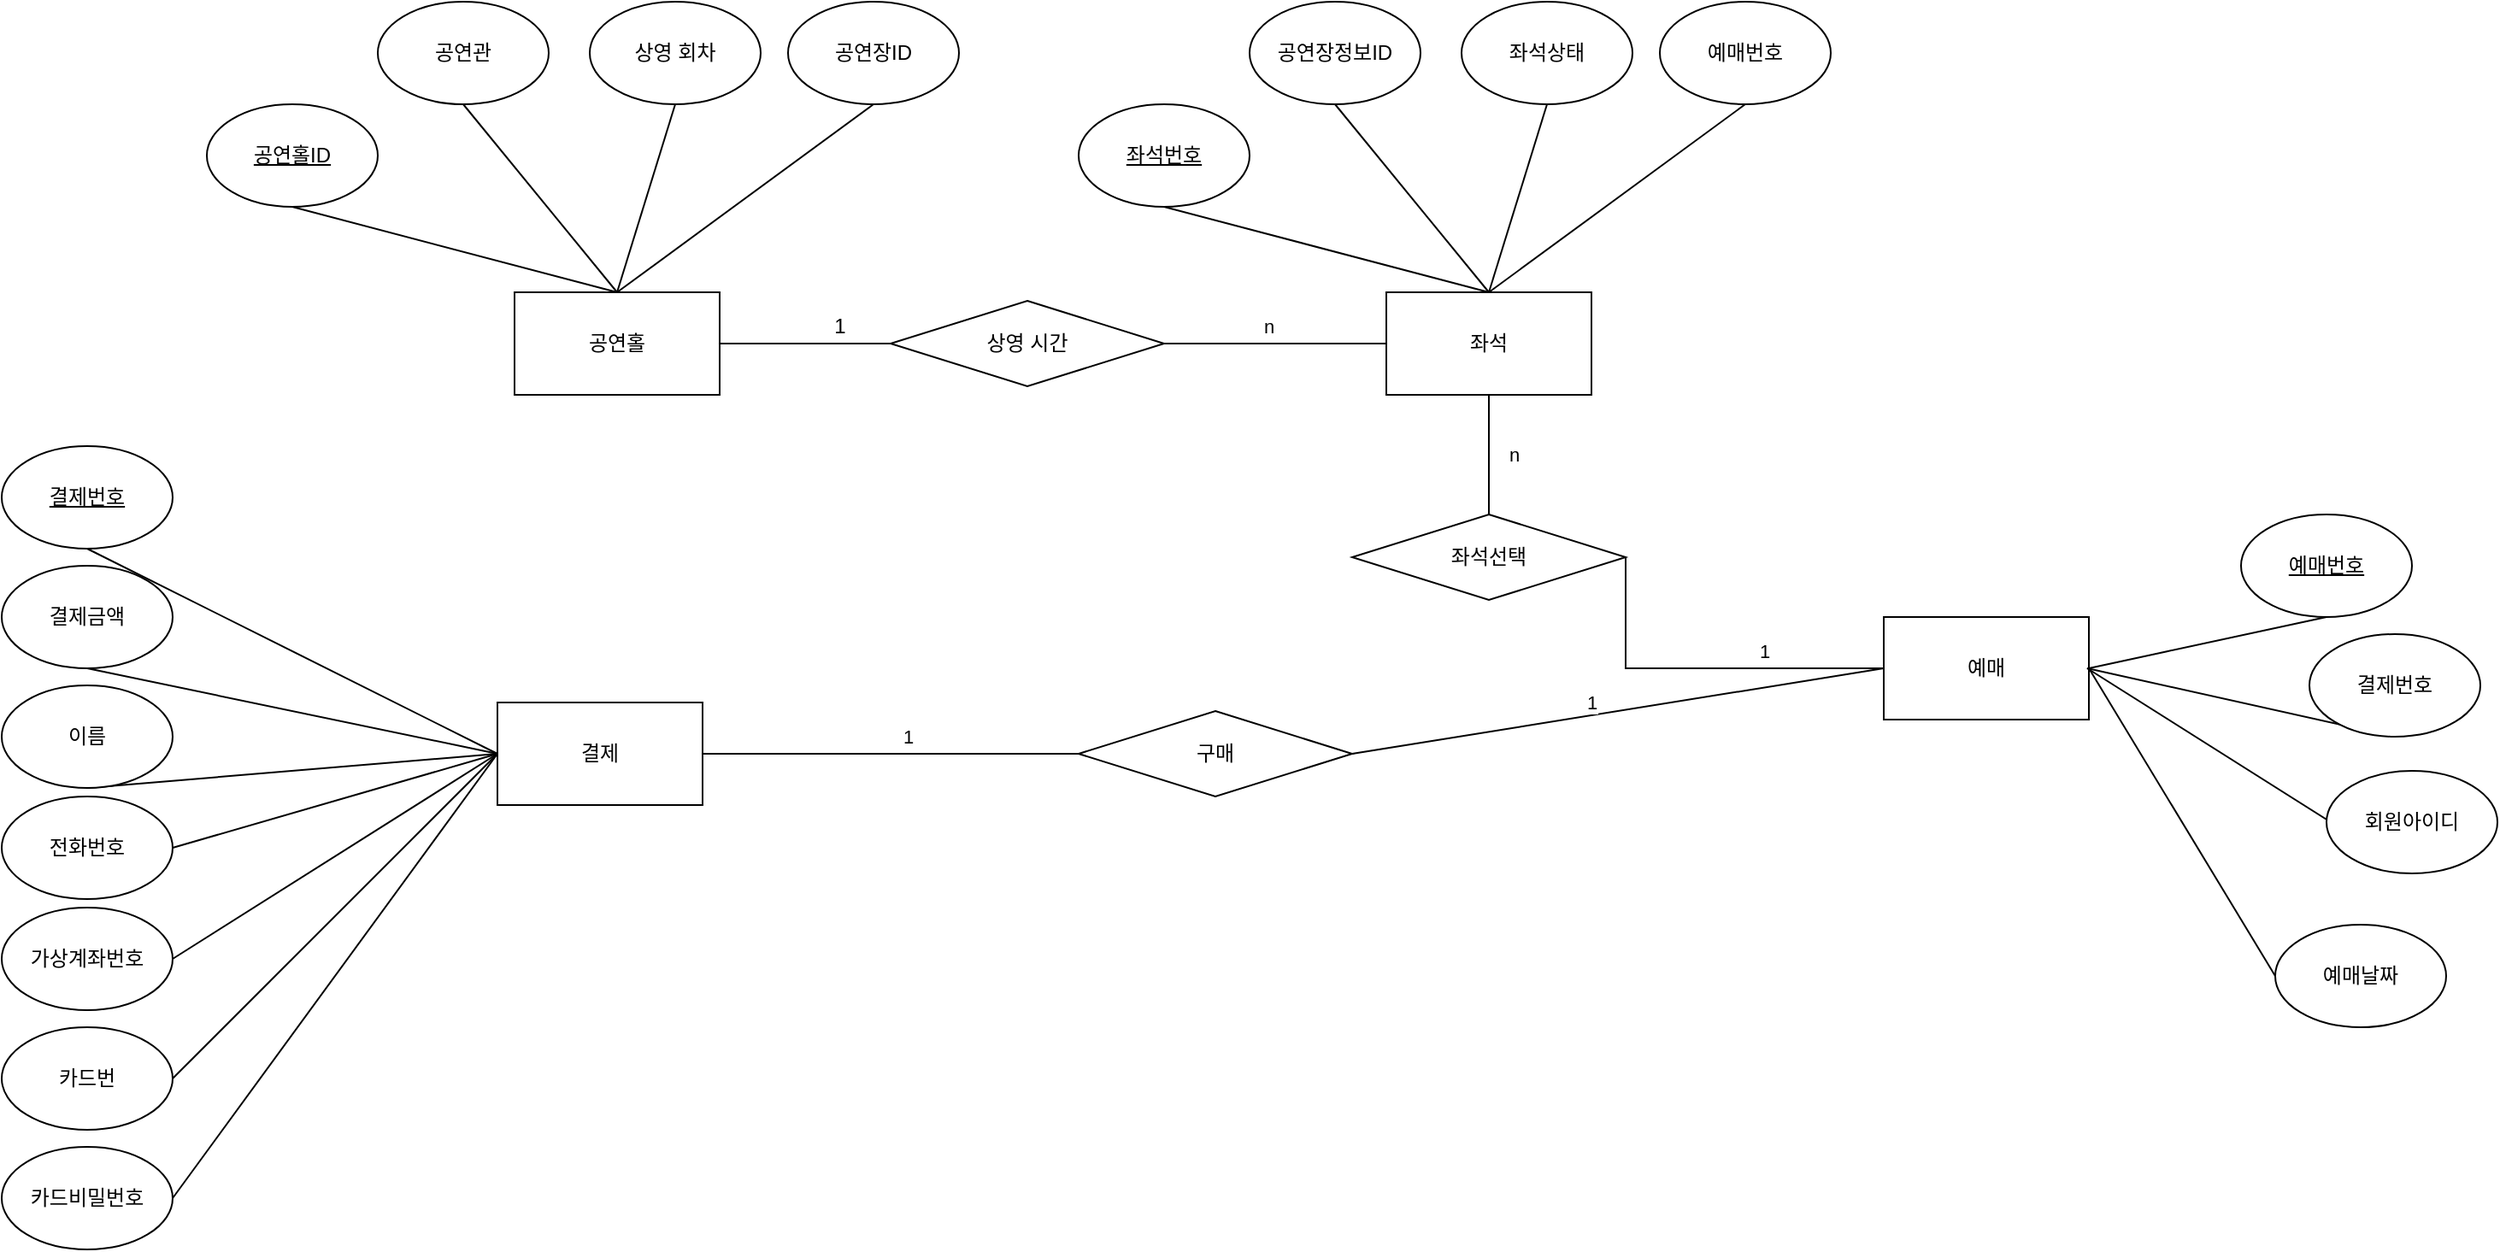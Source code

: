 <mxfile version="21.0.6" type="device"><diagram name="페이지-1" id="c51uTDBn1GBcWXDLXXov"><mxGraphModel dx="1434" dy="788" grid="1" gridSize="10" guides="1" tooltips="1" connect="1" arrows="1" fold="1" page="1" pageScale="1" pageWidth="827" pageHeight="1169" math="0" shadow="0"><root><mxCell id="0"/><mxCell id="1" parent="0"/><mxCell id="e245ka6OgNEbkDZHoFYK-1" value="공연홀" style="rounded=0;whiteSpace=wrap;html=1;" parent="1" vertex="1"><mxGeometry x="320" y="200" width="120" height="60" as="geometry"/></mxCell><mxCell id="e245ka6OgNEbkDZHoFYK-2" value="" style="endArrow=none;html=1;rounded=0;exitX=0.5;exitY=0;exitDx=0;exitDy=0;entryX=0.5;entryY=1;entryDx=0;entryDy=0;" parent="1" source="e245ka6OgNEbkDZHoFYK-1" target="e245ka6OgNEbkDZHoFYK-7" edge="1"><mxGeometry width="50" height="50" relative="1" as="geometry"><mxPoint x="410" y="130" as="sourcePoint"/><mxPoint x="490" y="150" as="targetPoint"/></mxGeometry></mxCell><mxCell id="e245ka6OgNEbkDZHoFYK-3" value="" style="endArrow=none;html=1;rounded=0;exitX=0.5;exitY=1;exitDx=0;exitDy=0;" parent="1" source="e245ka6OgNEbkDZHoFYK-6" edge="1"><mxGeometry width="50" height="50" relative="1" as="geometry"><mxPoint x="380" y="160" as="sourcePoint"/><mxPoint x="380" y="200" as="targetPoint"/></mxGeometry></mxCell><mxCell id="e245ka6OgNEbkDZHoFYK-4" value="" style="endArrow=none;html=1;rounded=0;exitX=0.5;exitY=1;exitDx=0;exitDy=0;" parent="1" source="e245ka6OgNEbkDZHoFYK-8" edge="1"><mxGeometry width="50" height="50" relative="1" as="geometry"><mxPoint x="210" y="140" as="sourcePoint"/><mxPoint x="380" y="200" as="targetPoint"/></mxGeometry></mxCell><mxCell id="e245ka6OgNEbkDZHoFYK-6" value="공연관" style="ellipse;whiteSpace=wrap;html=1;" parent="1" vertex="1"><mxGeometry x="240" y="30" width="100" height="60" as="geometry"/></mxCell><mxCell id="e245ka6OgNEbkDZHoFYK-7" value="상영 회차" style="ellipse;whiteSpace=wrap;html=1;" parent="1" vertex="1"><mxGeometry x="364" y="30" width="100" height="60" as="geometry"/></mxCell><mxCell id="e245ka6OgNEbkDZHoFYK-8" value="&lt;u&gt;공연홀ID&lt;/u&gt;" style="ellipse;whiteSpace=wrap;html=1;" parent="1" vertex="1"><mxGeometry x="140" y="90" width="100" height="60" as="geometry"/></mxCell><mxCell id="e245ka6OgNEbkDZHoFYK-10" value="공연장ID" style="ellipse;whiteSpace=wrap;html=1;" parent="1" vertex="1"><mxGeometry x="480" y="30" width="100" height="60" as="geometry"/></mxCell><mxCell id="e245ka6OgNEbkDZHoFYK-11" value="" style="endArrow=none;html=1;rounded=0;exitX=0.5;exitY=0;exitDx=0;exitDy=0;entryX=0.5;entryY=1;entryDx=0;entryDy=0;" parent="1" source="e245ka6OgNEbkDZHoFYK-1" target="e245ka6OgNEbkDZHoFYK-10" edge="1"><mxGeometry width="50" height="50" relative="1" as="geometry"><mxPoint x="390" y="210" as="sourcePoint"/><mxPoint x="424" y="100" as="targetPoint"/></mxGeometry></mxCell><mxCell id="e245ka6OgNEbkDZHoFYK-12" value="좌석" style="rounded=0;whiteSpace=wrap;html=1;" parent="1" vertex="1"><mxGeometry x="830" y="200" width="120" height="60" as="geometry"/></mxCell><mxCell id="e245ka6OgNEbkDZHoFYK-13" value="" style="endArrow=none;html=1;rounded=0;exitX=0.5;exitY=0;exitDx=0;exitDy=0;entryX=0.5;entryY=1;entryDx=0;entryDy=0;" parent="1" source="e245ka6OgNEbkDZHoFYK-12" target="e245ka6OgNEbkDZHoFYK-17" edge="1"><mxGeometry width="50" height="50" relative="1" as="geometry"><mxPoint x="920" y="130" as="sourcePoint"/><mxPoint x="1000" y="150" as="targetPoint"/></mxGeometry></mxCell><mxCell id="e245ka6OgNEbkDZHoFYK-14" value="" style="endArrow=none;html=1;rounded=0;exitX=0.5;exitY=1;exitDx=0;exitDy=0;" parent="1" source="e245ka6OgNEbkDZHoFYK-16" edge="1"><mxGeometry width="50" height="50" relative="1" as="geometry"><mxPoint x="890" y="160" as="sourcePoint"/><mxPoint x="890" y="200" as="targetPoint"/></mxGeometry></mxCell><mxCell id="e245ka6OgNEbkDZHoFYK-15" value="" style="endArrow=none;html=1;rounded=0;exitX=0.5;exitY=1;exitDx=0;exitDy=0;" parent="1" source="e245ka6OgNEbkDZHoFYK-18" edge="1"><mxGeometry width="50" height="50" relative="1" as="geometry"><mxPoint x="720" y="140" as="sourcePoint"/><mxPoint x="890" y="200" as="targetPoint"/></mxGeometry></mxCell><mxCell id="e245ka6OgNEbkDZHoFYK-16" value="공연장정보ID" style="ellipse;whiteSpace=wrap;html=1;" parent="1" vertex="1"><mxGeometry x="750" y="30" width="100" height="60" as="geometry"/></mxCell><mxCell id="e245ka6OgNEbkDZHoFYK-17" value="좌석상태" style="ellipse;whiteSpace=wrap;html=1;" parent="1" vertex="1"><mxGeometry x="874" y="30" width="100" height="60" as="geometry"/></mxCell><mxCell id="e245ka6OgNEbkDZHoFYK-18" value="&lt;u&gt;좌석번호&lt;/u&gt;" style="ellipse;whiteSpace=wrap;html=1;" parent="1" vertex="1"><mxGeometry x="650" y="90" width="100" height="60" as="geometry"/></mxCell><mxCell id="e245ka6OgNEbkDZHoFYK-19" value="예매번호" style="ellipse;whiteSpace=wrap;html=1;" parent="1" vertex="1"><mxGeometry x="990" y="30" width="100" height="60" as="geometry"/></mxCell><mxCell id="e245ka6OgNEbkDZHoFYK-20" value="" style="endArrow=none;html=1;rounded=0;exitX=0.5;exitY=0;exitDx=0;exitDy=0;entryX=0.5;entryY=1;entryDx=0;entryDy=0;" parent="1" source="e245ka6OgNEbkDZHoFYK-12" target="e245ka6OgNEbkDZHoFYK-19" edge="1"><mxGeometry width="50" height="50" relative="1" as="geometry"><mxPoint x="900" y="210" as="sourcePoint"/><mxPoint x="934" y="100" as="targetPoint"/></mxGeometry></mxCell><mxCell id="e245ka6OgNEbkDZHoFYK-21" value="예매" style="rounded=0;whiteSpace=wrap;html=1;" parent="1" vertex="1"><mxGeometry x="1121" y="390" width="120" height="60" as="geometry"/></mxCell><mxCell id="e245ka6OgNEbkDZHoFYK-22" value="" style="endArrow=none;html=1;rounded=0;entryX=0.5;entryY=1;entryDx=0;entryDy=0;" parent="1" target="e245ka6OgNEbkDZHoFYK-26" edge="1"><mxGeometry width="50" height="50" relative="1" as="geometry"><mxPoint x="1240" y="420" as="sourcePoint"/><mxPoint x="1534" y="470" as="targetPoint"/></mxGeometry></mxCell><mxCell id="e245ka6OgNEbkDZHoFYK-23" value="" style="endArrow=none;html=1;rounded=0;exitX=0.5;exitY=1;exitDx=0;exitDy=0;" parent="1" source="e245ka6OgNEbkDZHoFYK-25" edge="1"><mxGeometry width="50" height="50" relative="1" as="geometry"><mxPoint x="1424" y="480" as="sourcePoint"/><mxPoint x="1240" y="420" as="targetPoint"/></mxGeometry></mxCell><mxCell id="e245ka6OgNEbkDZHoFYK-25" value="회원아이디" style="ellipse;whiteSpace=wrap;html=1;" parent="1" vertex="1"><mxGeometry x="1380" y="480" width="100" height="60" as="geometry"/></mxCell><mxCell id="e245ka6OgNEbkDZHoFYK-26" value="결제번호" style="ellipse;whiteSpace=wrap;html=1;" parent="1" vertex="1"><mxGeometry x="1370" y="400" width="100" height="60" as="geometry"/></mxCell><mxCell id="e245ka6OgNEbkDZHoFYK-27" value="예매날짜" style="ellipse;whiteSpace=wrap;html=1;" parent="1" vertex="1"><mxGeometry x="1350" y="570" width="100" height="60" as="geometry"/></mxCell><mxCell id="e245ka6OgNEbkDZHoFYK-28" value="&lt;u&gt;예매번호&lt;/u&gt;" style="ellipse;whiteSpace=wrap;html=1;" parent="1" vertex="1"><mxGeometry x="1330" y="330" width="100" height="60" as="geometry"/></mxCell><mxCell id="e245ka6OgNEbkDZHoFYK-29" value="" style="endArrow=none;html=1;rounded=0;entryX=0.5;entryY=1;entryDx=0;entryDy=0;exitX=1;exitY=0.5;exitDx=0;exitDy=0;" parent="1" source="e245ka6OgNEbkDZHoFYK-21" target="e245ka6OgNEbkDZHoFYK-28" edge="1"><mxGeometry width="50" height="50" relative="1" as="geometry"><mxPoint x="1580" y="480" as="sourcePoint"/><mxPoint x="1468" y="420" as="targetPoint"/></mxGeometry></mxCell><mxCell id="e245ka6OgNEbkDZHoFYK-30" value="" style="endArrow=none;html=1;rounded=0;exitX=0;exitY=0.5;exitDx=0;exitDy=0;entryX=1;entryY=0.5;entryDx=0;entryDy=0;" parent="1" source="e245ka6OgNEbkDZHoFYK-27" target="e245ka6OgNEbkDZHoFYK-21" edge="1"><mxGeometry width="50" height="50" relative="1" as="geometry"><mxPoint x="1440" y="390" as="sourcePoint"/><mxPoint x="1590" y="490" as="targetPoint"/></mxGeometry></mxCell><mxCell id="e245ka6OgNEbkDZHoFYK-32" value="결제" style="rounded=0;whiteSpace=wrap;html=1;" parent="1" vertex="1"><mxGeometry x="310" y="440" width="120" height="60" as="geometry"/></mxCell><mxCell id="e245ka6OgNEbkDZHoFYK-33" value="" style="endArrow=none;html=1;rounded=0;entryX=0.5;entryY=1;entryDx=0;entryDy=0;" parent="1" target="e245ka6OgNEbkDZHoFYK-36" edge="1"><mxGeometry width="50" height="50" relative="1" as="geometry"><mxPoint x="310" y="470" as="sourcePoint"/><mxPoint x="384" y="530" as="targetPoint"/></mxGeometry></mxCell><mxCell id="e245ka6OgNEbkDZHoFYK-34" value="" style="endArrow=none;html=1;rounded=0;exitX=0.5;exitY=1;exitDx=0;exitDy=0;" parent="1" source="e245ka6OgNEbkDZHoFYK-35" edge="1"><mxGeometry width="50" height="50" relative="1" as="geometry"><mxPoint x="274" y="540" as="sourcePoint"/><mxPoint x="310" y="470" as="targetPoint"/></mxGeometry></mxCell><mxCell id="e245ka6OgNEbkDZHoFYK-35" value="이름" style="ellipse;whiteSpace=wrap;html=1;" parent="1" vertex="1"><mxGeometry x="20" y="430" width="100" height="60" as="geometry"/></mxCell><mxCell id="e245ka6OgNEbkDZHoFYK-36" value="결제금액" style="ellipse;whiteSpace=wrap;html=1;" parent="1" vertex="1"><mxGeometry x="20" y="360" width="100" height="60" as="geometry"/></mxCell><mxCell id="e245ka6OgNEbkDZHoFYK-37" value="전화번호" style="ellipse;whiteSpace=wrap;html=1;" parent="1" vertex="1"><mxGeometry x="20" y="495" width="100" height="60" as="geometry"/></mxCell><mxCell id="e245ka6OgNEbkDZHoFYK-38" value="&lt;u&gt;결제번호&lt;/u&gt;" style="ellipse;whiteSpace=wrap;html=1;" parent="1" vertex="1"><mxGeometry x="20" y="290" width="100" height="60" as="geometry"/></mxCell><mxCell id="e245ka6OgNEbkDZHoFYK-39" value="" style="endArrow=none;html=1;rounded=0;entryX=0.5;entryY=1;entryDx=0;entryDy=0;exitX=0;exitY=0.5;exitDx=0;exitDy=0;" parent="1" source="e245ka6OgNEbkDZHoFYK-32" target="e245ka6OgNEbkDZHoFYK-38" edge="1"><mxGeometry width="50" height="50" relative="1" as="geometry"><mxPoint x="40" y="590" as="sourcePoint"/><mxPoint x="318" y="480" as="targetPoint"/></mxGeometry></mxCell><mxCell id="e245ka6OgNEbkDZHoFYK-40" value="" style="endArrow=none;html=1;rounded=0;exitX=1;exitY=0.5;exitDx=0;exitDy=0;entryX=0;entryY=0.5;entryDx=0;entryDy=0;" parent="1" source="e245ka6OgNEbkDZHoFYK-37" target="e245ka6OgNEbkDZHoFYK-32" edge="1"><mxGeometry width="50" height="50" relative="1" as="geometry"><mxPoint x="290" y="450" as="sourcePoint"/><mxPoint x="40" y="590" as="targetPoint"/></mxGeometry></mxCell><mxCell id="cAhJ5CstlPpZVXsi1Y2r-1" value="상영 시간" style="rhombus;whiteSpace=wrap;html=1;" parent="1" vertex="1"><mxGeometry x="540" y="205" width="160" height="50" as="geometry"/></mxCell><mxCell id="cAhJ5CstlPpZVXsi1Y2r-3" value="" style="endArrow=none;html=1;rounded=0;entryX=1;entryY=0.5;entryDx=0;entryDy=0;exitX=0;exitY=0.5;exitDx=0;exitDy=0;" parent="1" source="cAhJ5CstlPpZVXsi1Y2r-1" target="e245ka6OgNEbkDZHoFYK-1" edge="1"><mxGeometry width="50" height="50" relative="1" as="geometry"><mxPoint x="840" y="240" as="sourcePoint"/><mxPoint x="710" y="240" as="targetPoint"/></mxGeometry></mxCell><mxCell id="cAhJ5CstlPpZVXsi1Y2r-7" value="1" style="text;html=1;align=center;verticalAlign=middle;resizable=0;points=[];autosize=1;strokeColor=none;fillColor=none;" parent="1" vertex="1"><mxGeometry x="495" y="205" width="30" height="30" as="geometry"/></mxCell><mxCell id="cAhJ5CstlPpZVXsi1Y2r-9" value="" style="endArrow=none;html=1;rounded=0;entryX=1;entryY=0.5;entryDx=0;entryDy=0;exitX=0;exitY=0.5;exitDx=0;exitDy=0;" parent="1" source="e245ka6OgNEbkDZHoFYK-12" target="cAhJ5CstlPpZVXsi1Y2r-1" edge="1"><mxGeometry width="50" height="50" relative="1" as="geometry"><mxPoint x="500" y="560" as="sourcePoint"/><mxPoint x="550" y="510" as="targetPoint"/></mxGeometry></mxCell><mxCell id="cAhJ5CstlPpZVXsi1Y2r-10" value="n" style="edgeLabel;html=1;align=center;verticalAlign=middle;resizable=0;points=[];" parent="cAhJ5CstlPpZVXsi1Y2r-9" vertex="1" connectable="0"><mxGeometry x="-0.503" y="2" relative="1" as="geometry"><mxPoint x="-37" y="-12" as="offset"/></mxGeometry></mxCell><mxCell id="guTcn1jcIoblJXauFGfp-1" value="좌석선택" style="rhombus;whiteSpace=wrap;html=1;" parent="1" vertex="1"><mxGeometry x="810" y="330" width="160" height="50" as="geometry"/></mxCell><mxCell id="guTcn1jcIoblJXauFGfp-4" value="" style="endArrow=none;html=1;rounded=0;entryX=0;entryY=0.5;entryDx=0;entryDy=0;exitX=1;exitY=0.5;exitDx=0;exitDy=0;" parent="1" source="guTcn1jcIoblJXauFGfp-1" target="e245ka6OgNEbkDZHoFYK-21" edge="1"><mxGeometry width="50" height="50" relative="1" as="geometry"><mxPoint x="910" y="470" as="sourcePoint"/><mxPoint x="960" y="420" as="targetPoint"/><Array as="points"><mxPoint x="970" y="420"/></Array></mxGeometry></mxCell><mxCell id="guTcn1jcIoblJXauFGfp-8" value="1" style="edgeLabel;html=1;align=center;verticalAlign=middle;resizable=0;points=[];" parent="guTcn1jcIoblJXauFGfp-4" vertex="1" connectable="0"><mxGeometry x="0.353" y="10" relative="1" as="geometry"><mxPoint as="offset"/></mxGeometry></mxCell><mxCell id="guTcn1jcIoblJXauFGfp-5" value="n" style="endArrow=none;html=1;rounded=0;entryX=0.5;entryY=1;entryDx=0;entryDy=0;exitX=0.5;exitY=0;exitDx=0;exitDy=0;labelPosition=right;verticalLabelPosition=middle;align=left;verticalAlign=middle;" parent="1" source="guTcn1jcIoblJXauFGfp-1" target="e245ka6OgNEbkDZHoFYK-12" edge="1"><mxGeometry y="-10" width="50" height="50" relative="1" as="geometry"><mxPoint x="920" y="480" as="sourcePoint"/><mxPoint x="970" y="430" as="targetPoint"/><Array as="points"/><mxPoint as="offset"/></mxGeometry></mxCell><mxCell id="guTcn1jcIoblJXauFGfp-15" value="구매" style="rhombus;whiteSpace=wrap;html=1;" parent="1" vertex="1"><mxGeometry x="650" y="445" width="160" height="50" as="geometry"/></mxCell><mxCell id="guTcn1jcIoblJXauFGfp-16" value="1" style="endArrow=none;html=1;rounded=0;exitX=0;exitY=0.5;exitDx=0;exitDy=0;entryX=1;entryY=0.5;entryDx=0;entryDy=0;" parent="1" source="e245ka6OgNEbkDZHoFYK-21" target="guTcn1jcIoblJXauFGfp-15" edge="1"><mxGeometry x="0.092" y="-7" width="50" height="50" relative="1" as="geometry"><mxPoint x="820" y="540" as="sourcePoint"/><mxPoint x="810" y="455" as="targetPoint"/><Array as="points"/><mxPoint as="offset"/></mxGeometry></mxCell><mxCell id="guTcn1jcIoblJXauFGfp-17" value="1" style="endArrow=none;html=1;rounded=0;exitX=1;exitY=0.5;exitDx=0;exitDy=0;entryX=0;entryY=0.5;entryDx=0;entryDy=0;" parent="1" source="e245ka6OgNEbkDZHoFYK-32" target="guTcn1jcIoblJXauFGfp-15" edge="1"><mxGeometry x="0.091" y="10" width="50" height="50" relative="1" as="geometry"><mxPoint x="820" y="540" as="sourcePoint"/><mxPoint x="870" y="490" as="targetPoint"/><mxPoint as="offset"/></mxGeometry></mxCell><mxCell id="guTcn1jcIoblJXauFGfp-18" value="가상계좌번호" style="ellipse;whiteSpace=wrap;html=1;" parent="1" vertex="1"><mxGeometry x="20" y="560" width="100" height="60" as="geometry"/></mxCell><mxCell id="guTcn1jcIoblJXauFGfp-19" value="" style="endArrow=none;html=1;rounded=0;exitX=1;exitY=0.5;exitDx=0;exitDy=0;" parent="1" source="guTcn1jcIoblJXauFGfp-18" edge="1"><mxGeometry width="50" height="50" relative="1" as="geometry"><mxPoint x="260" y="530" as="sourcePoint"/><mxPoint x="310" y="470" as="targetPoint"/></mxGeometry></mxCell><mxCell id="guTcn1jcIoblJXauFGfp-20" value="카드번" style="ellipse;whiteSpace=wrap;html=1;" parent="1" vertex="1"><mxGeometry x="20" y="630" width="100" height="60" as="geometry"/></mxCell><mxCell id="guTcn1jcIoblJXauFGfp-21" value="" style="endArrow=none;html=1;rounded=0;exitX=1;exitY=0.5;exitDx=0;exitDy=0;entryX=0;entryY=0.5;entryDx=0;entryDy=0;" parent="1" source="guTcn1jcIoblJXauFGfp-20" target="e245ka6OgNEbkDZHoFYK-32" edge="1"><mxGeometry width="50" height="50" relative="1" as="geometry"><mxPoint x="260" y="600" as="sourcePoint"/><mxPoint x="310" y="540" as="targetPoint"/></mxGeometry></mxCell><mxCell id="guTcn1jcIoblJXauFGfp-22" value="카드비밀번호" style="ellipse;whiteSpace=wrap;html=1;" parent="1" vertex="1"><mxGeometry x="20" y="700" width="100" height="60" as="geometry"/></mxCell><mxCell id="guTcn1jcIoblJXauFGfp-23" value="" style="endArrow=none;html=1;rounded=0;exitX=1;exitY=0.5;exitDx=0;exitDy=0;entryX=0;entryY=0.5;entryDx=0;entryDy=0;" parent="1" source="guTcn1jcIoblJXauFGfp-22" target="e245ka6OgNEbkDZHoFYK-32" edge="1"><mxGeometry width="50" height="50" relative="1" as="geometry"><mxPoint x="260" y="670" as="sourcePoint"/><mxPoint x="310" y="470" as="targetPoint"/></mxGeometry></mxCell></root></mxGraphModel></diagram></mxfile>